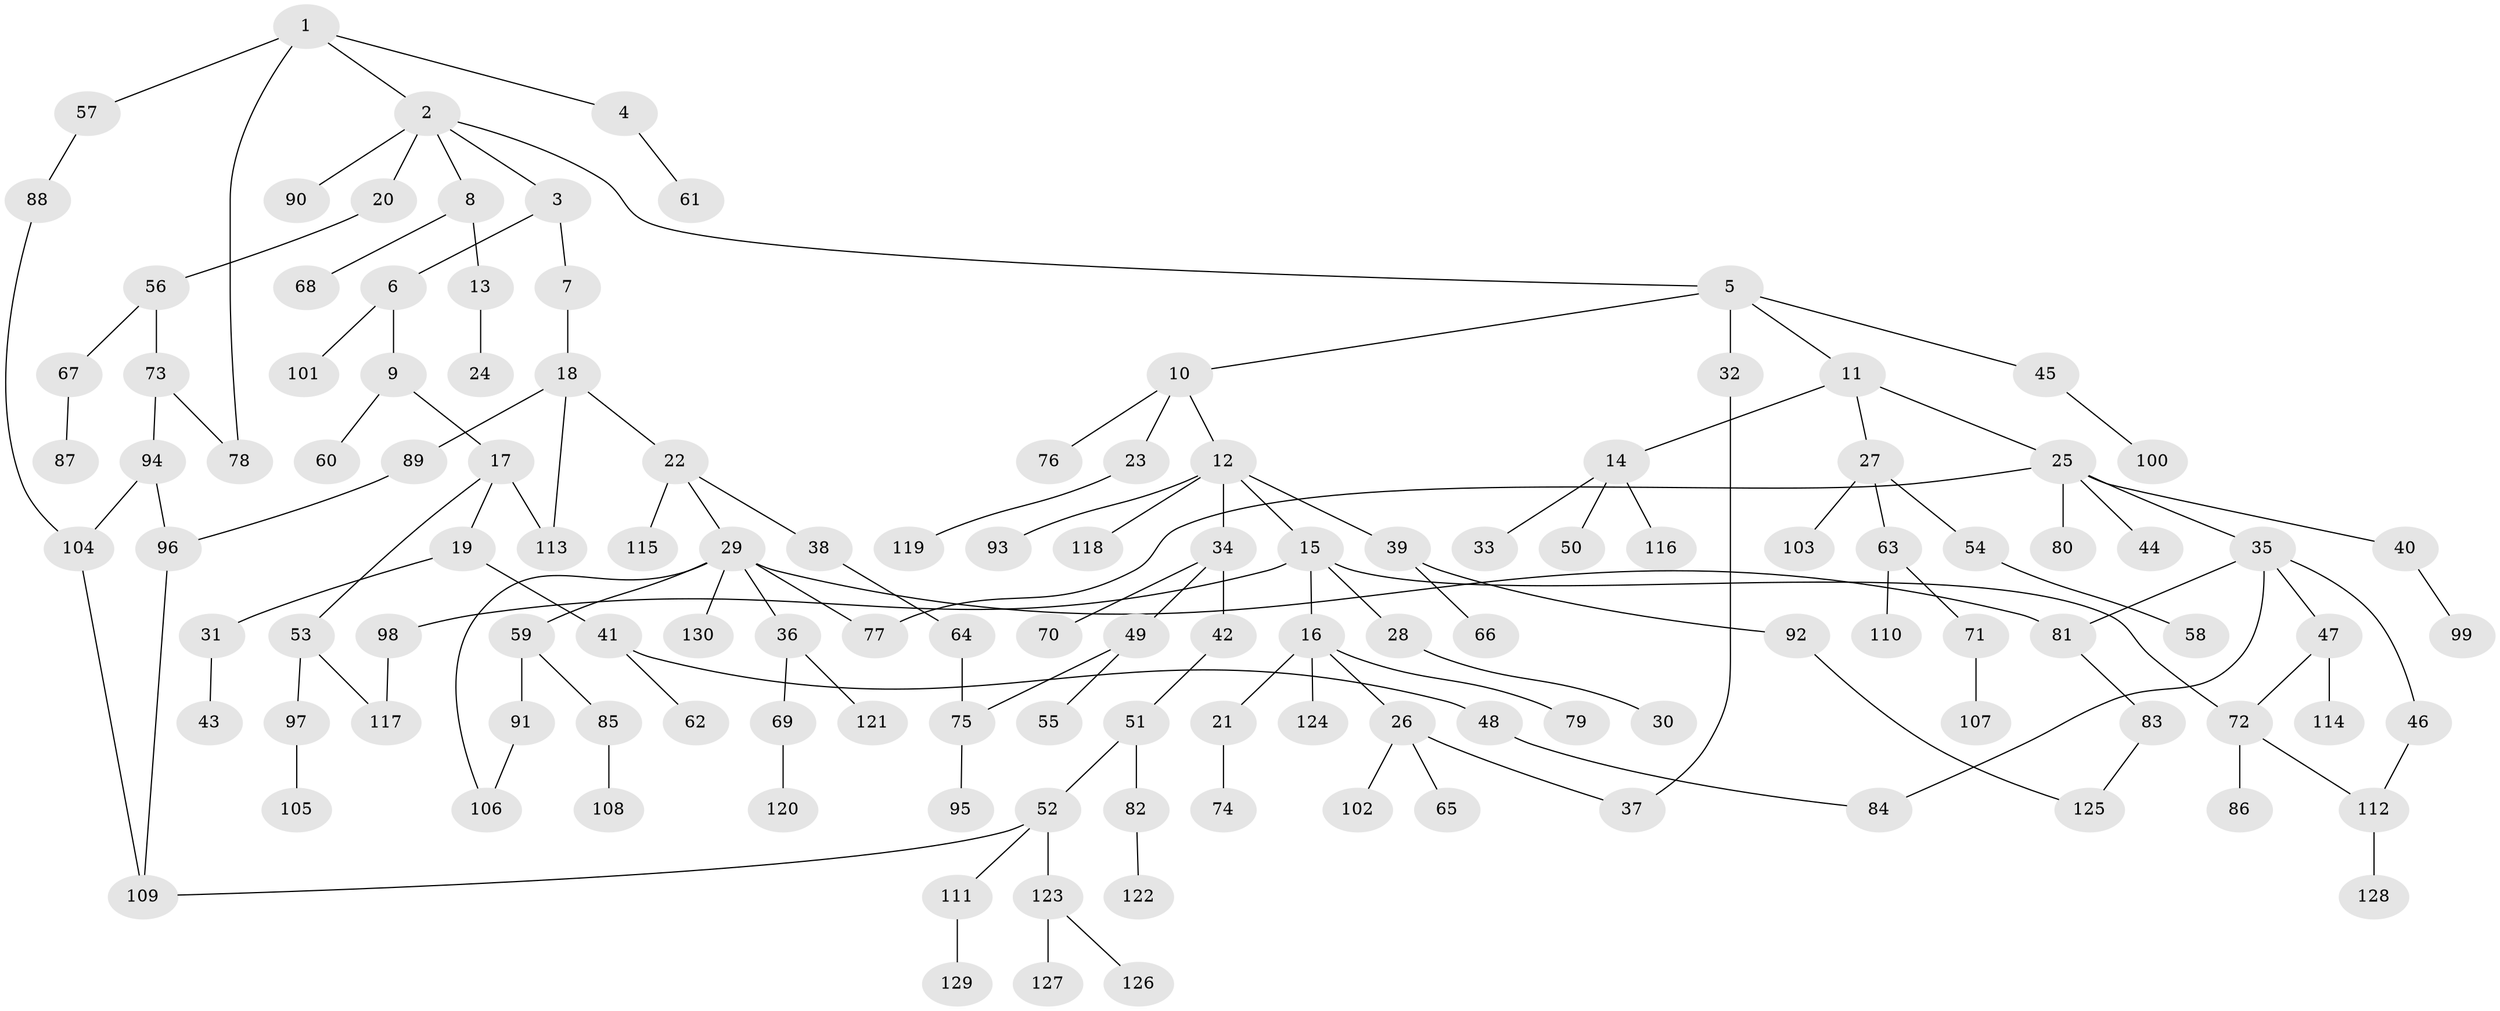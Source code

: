 // coarse degree distribution, {6: 0.038461538461538464, 3: 0.15384615384615385, 11: 0.019230769230769232, 4: 0.11538461538461539, 1: 0.4230769230769231, 7: 0.019230769230769232, 2: 0.19230769230769232, 5: 0.038461538461538464}
// Generated by graph-tools (version 1.1) at 2025/17/03/04/25 18:17:08]
// undirected, 130 vertices, 145 edges
graph export_dot {
graph [start="1"]
  node [color=gray90,style=filled];
  1;
  2;
  3;
  4;
  5;
  6;
  7;
  8;
  9;
  10;
  11;
  12;
  13;
  14;
  15;
  16;
  17;
  18;
  19;
  20;
  21;
  22;
  23;
  24;
  25;
  26;
  27;
  28;
  29;
  30;
  31;
  32;
  33;
  34;
  35;
  36;
  37;
  38;
  39;
  40;
  41;
  42;
  43;
  44;
  45;
  46;
  47;
  48;
  49;
  50;
  51;
  52;
  53;
  54;
  55;
  56;
  57;
  58;
  59;
  60;
  61;
  62;
  63;
  64;
  65;
  66;
  67;
  68;
  69;
  70;
  71;
  72;
  73;
  74;
  75;
  76;
  77;
  78;
  79;
  80;
  81;
  82;
  83;
  84;
  85;
  86;
  87;
  88;
  89;
  90;
  91;
  92;
  93;
  94;
  95;
  96;
  97;
  98;
  99;
  100;
  101;
  102;
  103;
  104;
  105;
  106;
  107;
  108;
  109;
  110;
  111;
  112;
  113;
  114;
  115;
  116;
  117;
  118;
  119;
  120;
  121;
  122;
  123;
  124;
  125;
  126;
  127;
  128;
  129;
  130;
  1 -- 2;
  1 -- 4;
  1 -- 57;
  1 -- 78;
  2 -- 3;
  2 -- 5;
  2 -- 8;
  2 -- 20;
  2 -- 90;
  3 -- 6;
  3 -- 7;
  4 -- 61;
  5 -- 10;
  5 -- 11;
  5 -- 32;
  5 -- 45;
  6 -- 9;
  6 -- 101;
  7 -- 18;
  8 -- 13;
  8 -- 68;
  9 -- 17;
  9 -- 60;
  10 -- 12;
  10 -- 23;
  10 -- 76;
  11 -- 14;
  11 -- 25;
  11 -- 27;
  12 -- 15;
  12 -- 34;
  12 -- 39;
  12 -- 93;
  12 -- 118;
  13 -- 24;
  14 -- 33;
  14 -- 50;
  14 -- 116;
  15 -- 16;
  15 -- 28;
  15 -- 72;
  15 -- 98;
  16 -- 21;
  16 -- 26;
  16 -- 79;
  16 -- 124;
  17 -- 19;
  17 -- 53;
  17 -- 113;
  18 -- 22;
  18 -- 89;
  18 -- 113;
  19 -- 31;
  19 -- 41;
  20 -- 56;
  21 -- 74;
  22 -- 29;
  22 -- 38;
  22 -- 115;
  23 -- 119;
  25 -- 35;
  25 -- 40;
  25 -- 44;
  25 -- 77;
  25 -- 80;
  26 -- 37;
  26 -- 65;
  26 -- 102;
  27 -- 54;
  27 -- 63;
  27 -- 103;
  28 -- 30;
  29 -- 36;
  29 -- 59;
  29 -- 130;
  29 -- 81;
  29 -- 77;
  29 -- 106;
  31 -- 43;
  32 -- 37;
  34 -- 42;
  34 -- 49;
  34 -- 70;
  35 -- 46;
  35 -- 47;
  35 -- 81;
  35 -- 84;
  36 -- 69;
  36 -- 121;
  38 -- 64;
  39 -- 66;
  39 -- 92;
  40 -- 99;
  41 -- 48;
  41 -- 62;
  42 -- 51;
  45 -- 100;
  46 -- 112;
  47 -- 114;
  47 -- 72;
  48 -- 84;
  49 -- 55;
  49 -- 75;
  51 -- 52;
  51 -- 82;
  52 -- 111;
  52 -- 123;
  52 -- 109;
  53 -- 97;
  53 -- 117;
  54 -- 58;
  56 -- 67;
  56 -- 73;
  57 -- 88;
  59 -- 85;
  59 -- 91;
  63 -- 71;
  63 -- 110;
  64 -- 75;
  67 -- 87;
  69 -- 120;
  71 -- 107;
  72 -- 86;
  72 -- 112;
  73 -- 78;
  73 -- 94;
  75 -- 95;
  81 -- 83;
  82 -- 122;
  83 -- 125;
  85 -- 108;
  88 -- 104;
  89 -- 96;
  91 -- 106;
  92 -- 125;
  94 -- 96;
  94 -- 104;
  96 -- 109;
  97 -- 105;
  98 -- 117;
  104 -- 109;
  111 -- 129;
  112 -- 128;
  123 -- 126;
  123 -- 127;
}
